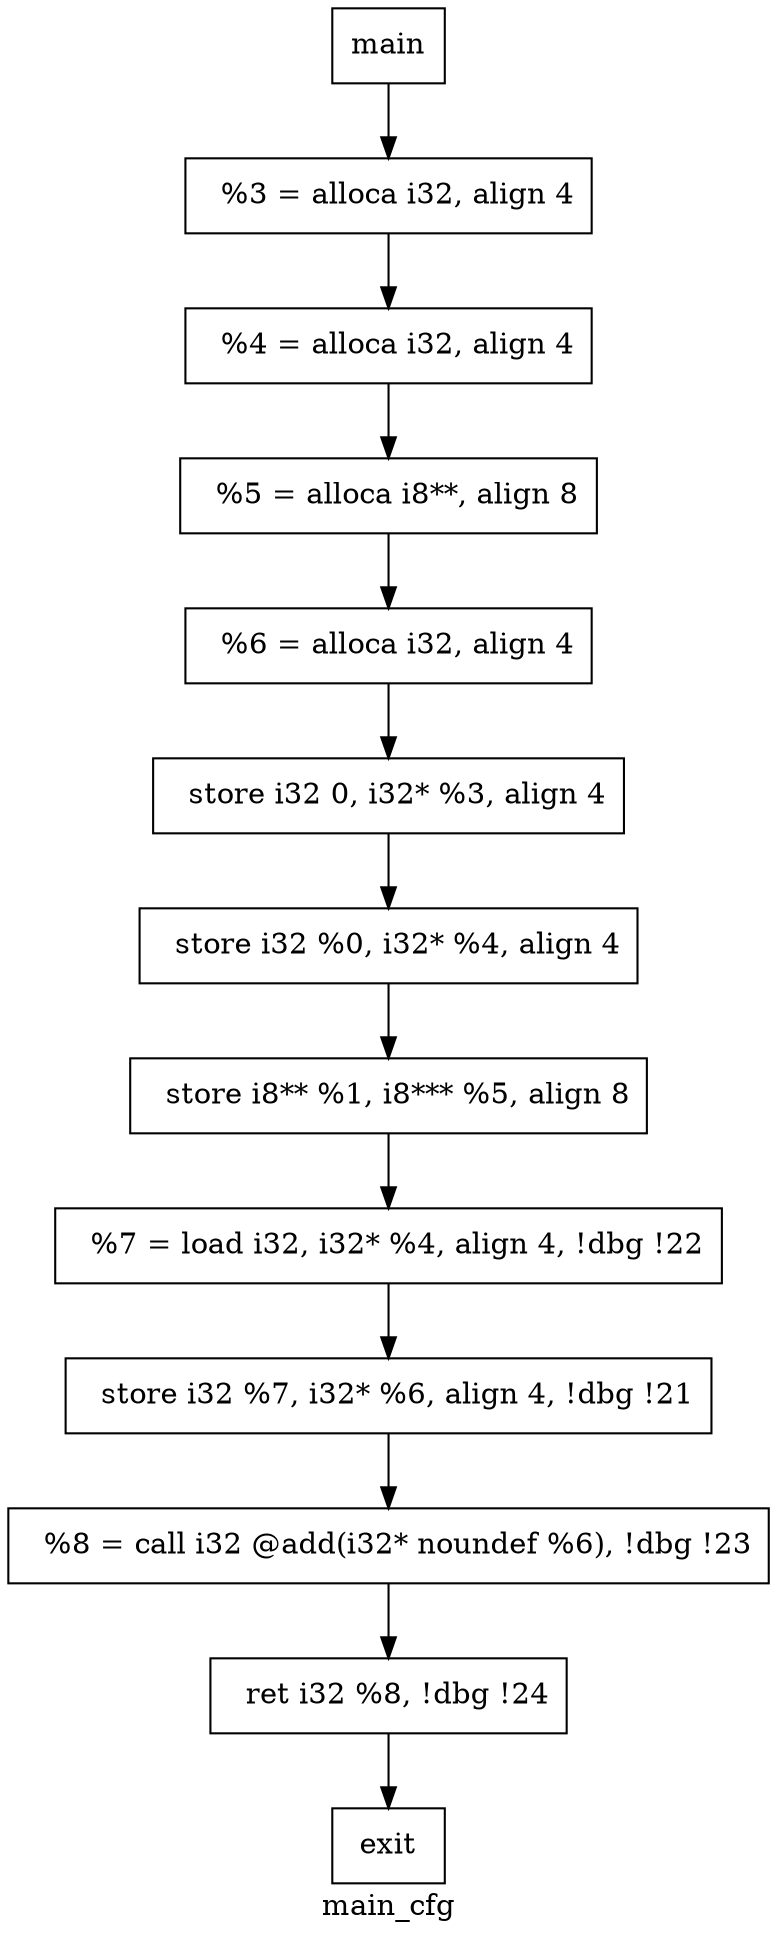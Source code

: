 digraph "main_cfg"{
	label="main_cfg";


	// Define the nodes
	N1 [shape=rectangle, color=black,label="main"];
	N2 [shape=rectangle, color=black,label="exit"];
	N3 [shape=rectangle, color=black,label="  %3 = alloca i32, align 4"];
	N4 [shape=rectangle, color=black,label="  %4 = alloca i32, align 4"];
	N5 [shape=rectangle, color=black,label="  %5 = alloca i8**, align 8"];
	N6 [shape=rectangle, color=black,label="  %6 = alloca i32, align 4"];
	N7 [shape=rectangle, color=black,label="  store i32 0, i32* %3, align 4"];
	N8 [shape=rectangle, color=black,label="  store i32 %0, i32* %4, align 4"];
	N9 [shape=rectangle, color=black,label="  store i8** %1, i8*** %5, align 8"];
	N10 [shape=rectangle, color=black,label="  %7 = load i32, i32* %4, align 4, !dbg !22"];
	N11 [shape=rectangle, color=black,label="  store i32 %7, i32* %6, align 4, !dbg !21"];
	N12 [shape=rectangle, color=black,label="  %8 = call i32 @add(i32* noundef %6), !dbg !23"];
	N13 [shape=rectangle, color=black,label="  ret i32 %8, !dbg !24"];


	// Define the edges
	N1 -> N3[color=black,label=""];
	N3 -> N4[color=black,label=""];
	N4 -> N5[color=black,label=""];
	N5 -> N6[color=black,label=""];
	N6 -> N7[color=black,label=""];
	N7 -> N8[color=black,label=""];
	N8 -> N9[color=black,label=""];
	N9 -> N10[color=black,label=""];
	N10 -> N11[color=black,label=""];
	N11 -> N12[color=black,label=""];
	N12 -> N13[color=black,label=""];
	N13 -> N2[color=black,label=""];
}
